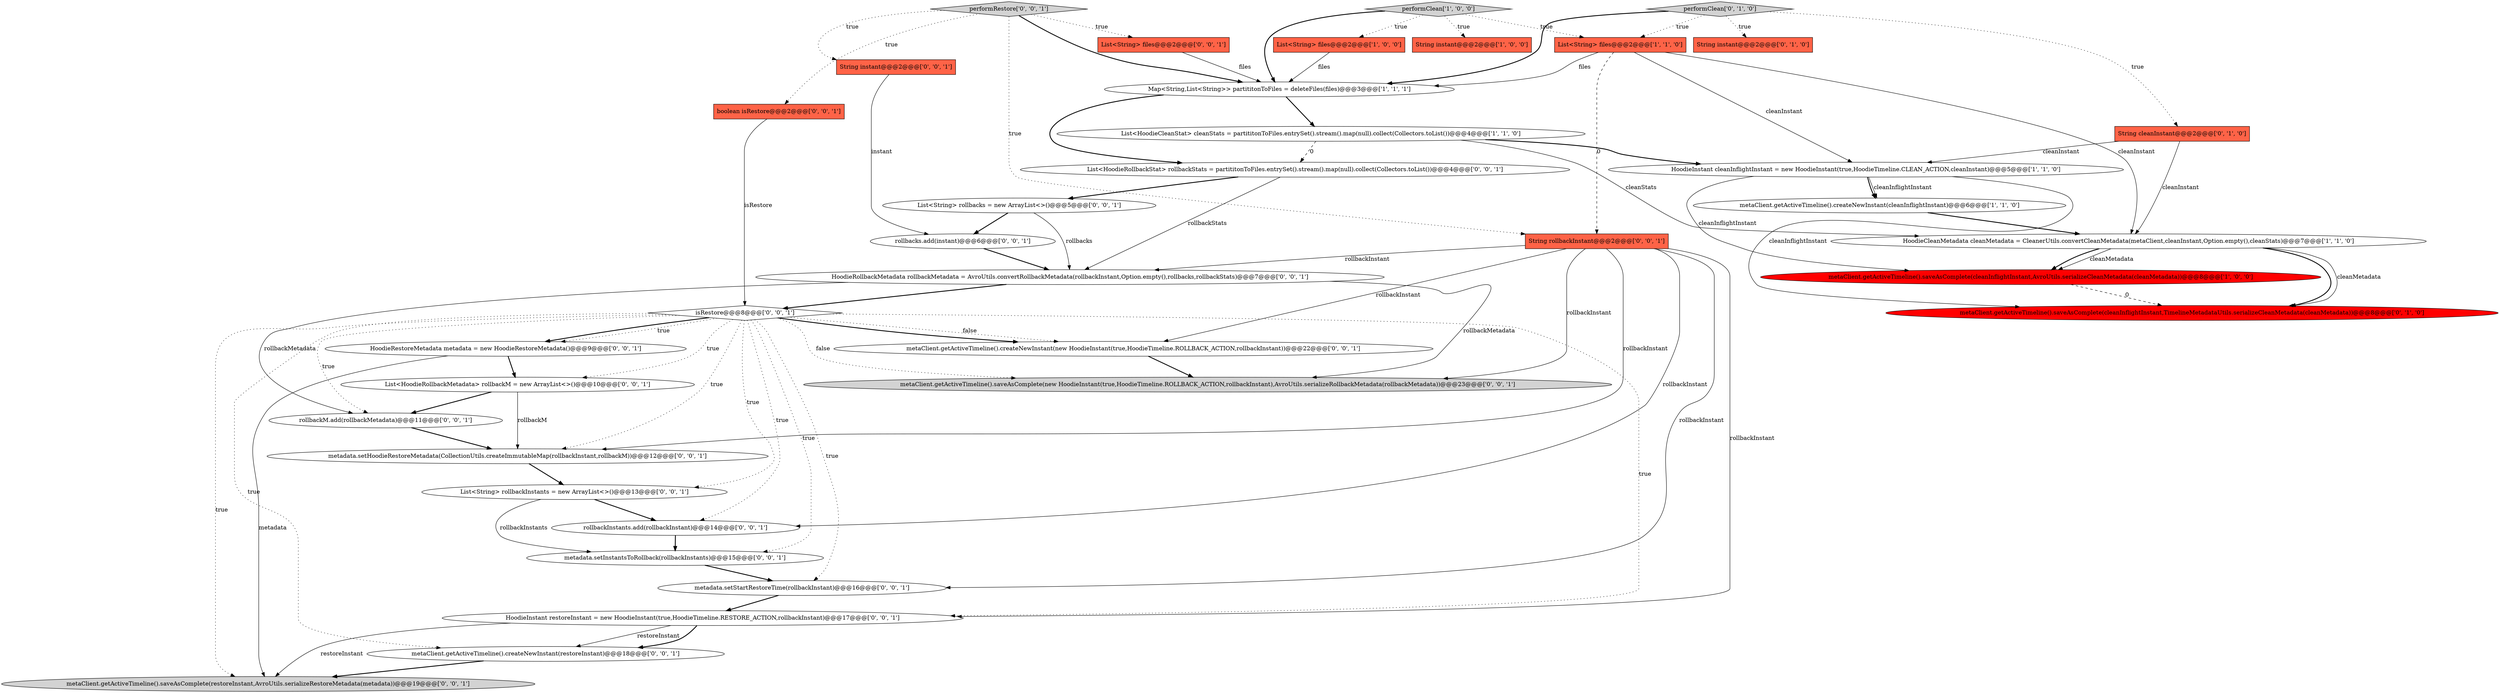 digraph {
3 [style = filled, label = "List<String> files@@@2@@@['1', '0', '0']", fillcolor = tomato, shape = box image = "AAA0AAABBB1BBB"];
12 [style = filled, label = "String instant@@@2@@@['0', '1', '0']", fillcolor = tomato, shape = box image = "AAA0AAABBB2BBB"];
15 [style = filled, label = "metadata.setStartRestoreTime(rollbackInstant)@@@16@@@['0', '0', '1']", fillcolor = white, shape = ellipse image = "AAA0AAABBB3BBB"];
2 [style = filled, label = "String instant@@@2@@@['1', '0', '0']", fillcolor = tomato, shape = box image = "AAA0AAABBB1BBB"];
14 [style = filled, label = "boolean isRestore@@@2@@@['0', '0', '1']", fillcolor = tomato, shape = box image = "AAA0AAABBB3BBB"];
5 [style = filled, label = "performClean['1', '0', '0']", fillcolor = lightgray, shape = diamond image = "AAA0AAABBB1BBB"];
4 [style = filled, label = "HoodieInstant cleanInflightInstant = new HoodieInstant(true,HoodieTimeline.CLEAN_ACTION,cleanInstant)@@@5@@@['1', '1', '0']", fillcolor = white, shape = ellipse image = "AAA0AAABBB1BBB"];
8 [style = filled, label = "Map<String,List<String>> partititonToFiles = deleteFiles(files)@@@3@@@['1', '1', '1']", fillcolor = white, shape = ellipse image = "AAA0AAABBB1BBB"];
30 [style = filled, label = "metaClient.getActiveTimeline().saveAsComplete(new HoodieInstant(true,HoodieTimeline.ROLLBACK_ACTION,rollbackInstant),AvroUtils.serializeRollbackMetadata(rollbackMetadata))@@@23@@@['0', '0', '1']", fillcolor = lightgray, shape = ellipse image = "AAA0AAABBB3BBB"];
16 [style = filled, label = "List<String> rollbacks = new ArrayList<>()@@@5@@@['0', '0', '1']", fillcolor = white, shape = ellipse image = "AAA0AAABBB3BBB"];
35 [style = filled, label = "metaClient.getActiveTimeline().createNewInstant(new HoodieInstant(true,HoodieTimeline.ROLLBACK_ACTION,rollbackInstant))@@@22@@@['0', '0', '1']", fillcolor = white, shape = ellipse image = "AAA0AAABBB3BBB"];
32 [style = filled, label = "performRestore['0', '0', '1']", fillcolor = lightgray, shape = diamond image = "AAA0AAABBB3BBB"];
34 [style = filled, label = "HoodieRollbackMetadata rollbackMetadata = AvroUtils.convertRollbackMetadata(rollbackInstant,Option.empty(),rollbacks,rollbackStats)@@@7@@@['0', '0', '1']", fillcolor = white, shape = ellipse image = "AAA0AAABBB3BBB"];
27 [style = filled, label = "metaClient.getActiveTimeline().createNewInstant(restoreInstant)@@@18@@@['0', '0', '1']", fillcolor = white, shape = ellipse image = "AAA0AAABBB3BBB"];
24 [style = filled, label = "metadata.setHoodieRestoreMetadata(CollectionUtils.createImmutableMap(rollbackInstant,rollbackM))@@@12@@@['0', '0', '1']", fillcolor = white, shape = ellipse image = "AAA0AAABBB3BBB"];
25 [style = filled, label = "List<String> files@@@2@@@['0', '0', '1']", fillcolor = tomato, shape = box image = "AAA0AAABBB3BBB"];
13 [style = filled, label = "performClean['0', '1', '0']", fillcolor = lightgray, shape = diamond image = "AAA0AAABBB2BBB"];
6 [style = filled, label = "metaClient.getActiveTimeline().createNewInstant(cleanInflightInstant)@@@6@@@['1', '1', '0']", fillcolor = white, shape = ellipse image = "AAA0AAABBB1BBB"];
36 [style = filled, label = "HoodieInstant restoreInstant = new HoodieInstant(true,HoodieTimeline.RESTORE_ACTION,rollbackInstant)@@@17@@@['0', '0', '1']", fillcolor = white, shape = ellipse image = "AAA0AAABBB3BBB"];
28 [style = filled, label = "rollbackM.add(rollbackMetadata)@@@11@@@['0', '0', '1']", fillcolor = white, shape = ellipse image = "AAA0AAABBB3BBB"];
26 [style = filled, label = "metadata.setInstantsToRollback(rollbackInstants)@@@15@@@['0', '0', '1']", fillcolor = white, shape = ellipse image = "AAA0AAABBB3BBB"];
9 [style = filled, label = "List<HoodieCleanStat> cleanStats = partititonToFiles.entrySet().stream().map(null).collect(Collectors.toList())@@@4@@@['1', '1', '0']", fillcolor = white, shape = ellipse image = "AAA0AAABBB1BBB"];
21 [style = filled, label = "List<String> rollbackInstants = new ArrayList<>()@@@13@@@['0', '0', '1']", fillcolor = white, shape = ellipse image = "AAA0AAABBB3BBB"];
0 [style = filled, label = "HoodieCleanMetadata cleanMetadata = CleanerUtils.convertCleanMetadata(metaClient,cleanInstant,Option.empty(),cleanStats)@@@7@@@['1', '1', '0']", fillcolor = white, shape = ellipse image = "AAA0AAABBB1BBB"];
20 [style = filled, label = "rollbacks.add(instant)@@@6@@@['0', '0', '1']", fillcolor = white, shape = ellipse image = "AAA0AAABBB3BBB"];
11 [style = filled, label = "metaClient.getActiveTimeline().saveAsComplete(cleanInflightInstant,TimelineMetadataUtils.serializeCleanMetadata(cleanMetadata))@@@8@@@['0', '1', '0']", fillcolor = red, shape = ellipse image = "AAA1AAABBB2BBB"];
17 [style = filled, label = "rollbackInstants.add(rollbackInstant)@@@14@@@['0', '0', '1']", fillcolor = white, shape = ellipse image = "AAA0AAABBB3BBB"];
22 [style = filled, label = "metaClient.getActiveTimeline().saveAsComplete(restoreInstant,AvroUtils.serializeRestoreMetadata(metadata))@@@19@@@['0', '0', '1']", fillcolor = lightgray, shape = ellipse image = "AAA0AAABBB3BBB"];
7 [style = filled, label = "List<String> files@@@2@@@['1', '1', '0']", fillcolor = tomato, shape = box image = "AAA0AAABBB1BBB"];
10 [style = filled, label = "String cleanInstant@@@2@@@['0', '1', '0']", fillcolor = tomato, shape = box image = "AAA0AAABBB2BBB"];
1 [style = filled, label = "metaClient.getActiveTimeline().saveAsComplete(cleanInflightInstant,AvroUtils.serializeCleanMetadata(cleanMetadata))@@@8@@@['1', '0', '0']", fillcolor = red, shape = ellipse image = "AAA1AAABBB1BBB"];
19 [style = filled, label = "String instant@@@2@@@['0', '0', '1']", fillcolor = tomato, shape = box image = "AAA0AAABBB3BBB"];
23 [style = filled, label = "List<HoodieRollbackStat> rollbackStats = partititonToFiles.entrySet().stream().map(null).collect(Collectors.toList())@@@4@@@['0', '0', '1']", fillcolor = white, shape = ellipse image = "AAA0AAABBB3BBB"];
18 [style = filled, label = "List<HoodieRollbackMetadata> rollbackM = new ArrayList<>()@@@10@@@['0', '0', '1']", fillcolor = white, shape = ellipse image = "AAA0AAABBB3BBB"];
33 [style = filled, label = "String rollbackInstant@@@2@@@['0', '0', '1']", fillcolor = tomato, shape = box image = "AAA0AAABBB3BBB"];
31 [style = filled, label = "isRestore@@@8@@@['0', '0', '1']", fillcolor = white, shape = diamond image = "AAA0AAABBB3BBB"];
29 [style = filled, label = "HoodieRestoreMetadata metadata = new HoodieRestoreMetadata()@@@9@@@['0', '0', '1']", fillcolor = white, shape = ellipse image = "AAA0AAABBB3BBB"];
31->22 [style = dotted, label="true"];
33->35 [style = solid, label="rollbackInstant"];
5->8 [style = bold, label=""];
3->8 [style = solid, label="files"];
25->8 [style = solid, label="files"];
23->16 [style = bold, label=""];
17->26 [style = bold, label=""];
18->24 [style = solid, label="rollbackM"];
33->34 [style = solid, label="rollbackInstant"];
8->23 [style = bold, label=""];
13->12 [style = dotted, label="true"];
36->27 [style = solid, label="restoreInstant"];
4->6 [style = bold, label=""];
20->34 [style = bold, label=""];
10->4 [style = solid, label="cleanInstant"];
34->28 [style = solid, label="rollbackMetadata"];
0->1 [style = solid, label="cleanMetadata"];
9->4 [style = bold, label=""];
7->4 [style = solid, label="cleanInstant"];
31->35 [style = dotted, label="false"];
0->11 [style = bold, label=""];
36->22 [style = solid, label="restoreInstant"];
34->31 [style = bold, label=""];
31->29 [style = bold, label=""];
6->0 [style = bold, label=""];
16->34 [style = solid, label="rollbacks"];
13->7 [style = dotted, label="true"];
33->24 [style = solid, label="rollbackInstant"];
5->3 [style = dotted, label="true"];
13->10 [style = dotted, label="true"];
4->11 [style = solid, label="cleanInflightInstant"];
10->0 [style = solid, label="cleanInstant"];
23->34 [style = solid, label="rollbackStats"];
27->22 [style = bold, label=""];
18->28 [style = bold, label=""];
31->18 [style = dotted, label="true"];
32->33 [style = dotted, label="true"];
7->8 [style = solid, label="files"];
32->14 [style = dotted, label="true"];
29->18 [style = bold, label=""];
9->23 [style = dashed, label="0"];
31->21 [style = dotted, label="true"];
33->30 [style = solid, label="rollbackInstant"];
32->8 [style = bold, label=""];
32->25 [style = dotted, label="true"];
31->35 [style = bold, label=""];
36->27 [style = bold, label=""];
33->17 [style = solid, label="rollbackInstant"];
24->21 [style = bold, label=""];
29->22 [style = solid, label="metadata"];
4->1 [style = solid, label="cleanInflightInstant"];
5->7 [style = dotted, label="true"];
31->28 [style = dotted, label="true"];
0->1 [style = bold, label=""];
31->26 [style = dotted, label="true"];
1->11 [style = dashed, label="0"];
0->11 [style = solid, label="cleanMetadata"];
34->30 [style = solid, label="rollbackMetadata"];
26->15 [style = bold, label=""];
31->17 [style = dotted, label="true"];
14->31 [style = solid, label="isRestore"];
8->9 [style = bold, label=""];
31->15 [style = dotted, label="true"];
31->27 [style = dotted, label="true"];
28->24 [style = bold, label=""];
33->36 [style = solid, label="rollbackInstant"];
21->26 [style = solid, label="rollbackInstants"];
33->15 [style = solid, label="rollbackInstant"];
31->24 [style = dotted, label="true"];
7->33 [style = dashed, label="0"];
9->0 [style = solid, label="cleanStats"];
13->8 [style = bold, label=""];
31->29 [style = dotted, label="true"];
16->20 [style = bold, label=""];
35->30 [style = bold, label=""];
7->0 [style = solid, label="cleanInstant"];
21->17 [style = bold, label=""];
31->36 [style = dotted, label="true"];
31->30 [style = dotted, label="false"];
32->19 [style = dotted, label="true"];
5->2 [style = dotted, label="true"];
15->36 [style = bold, label=""];
19->20 [style = solid, label="instant"];
4->6 [style = solid, label="cleanInflightInstant"];
}
